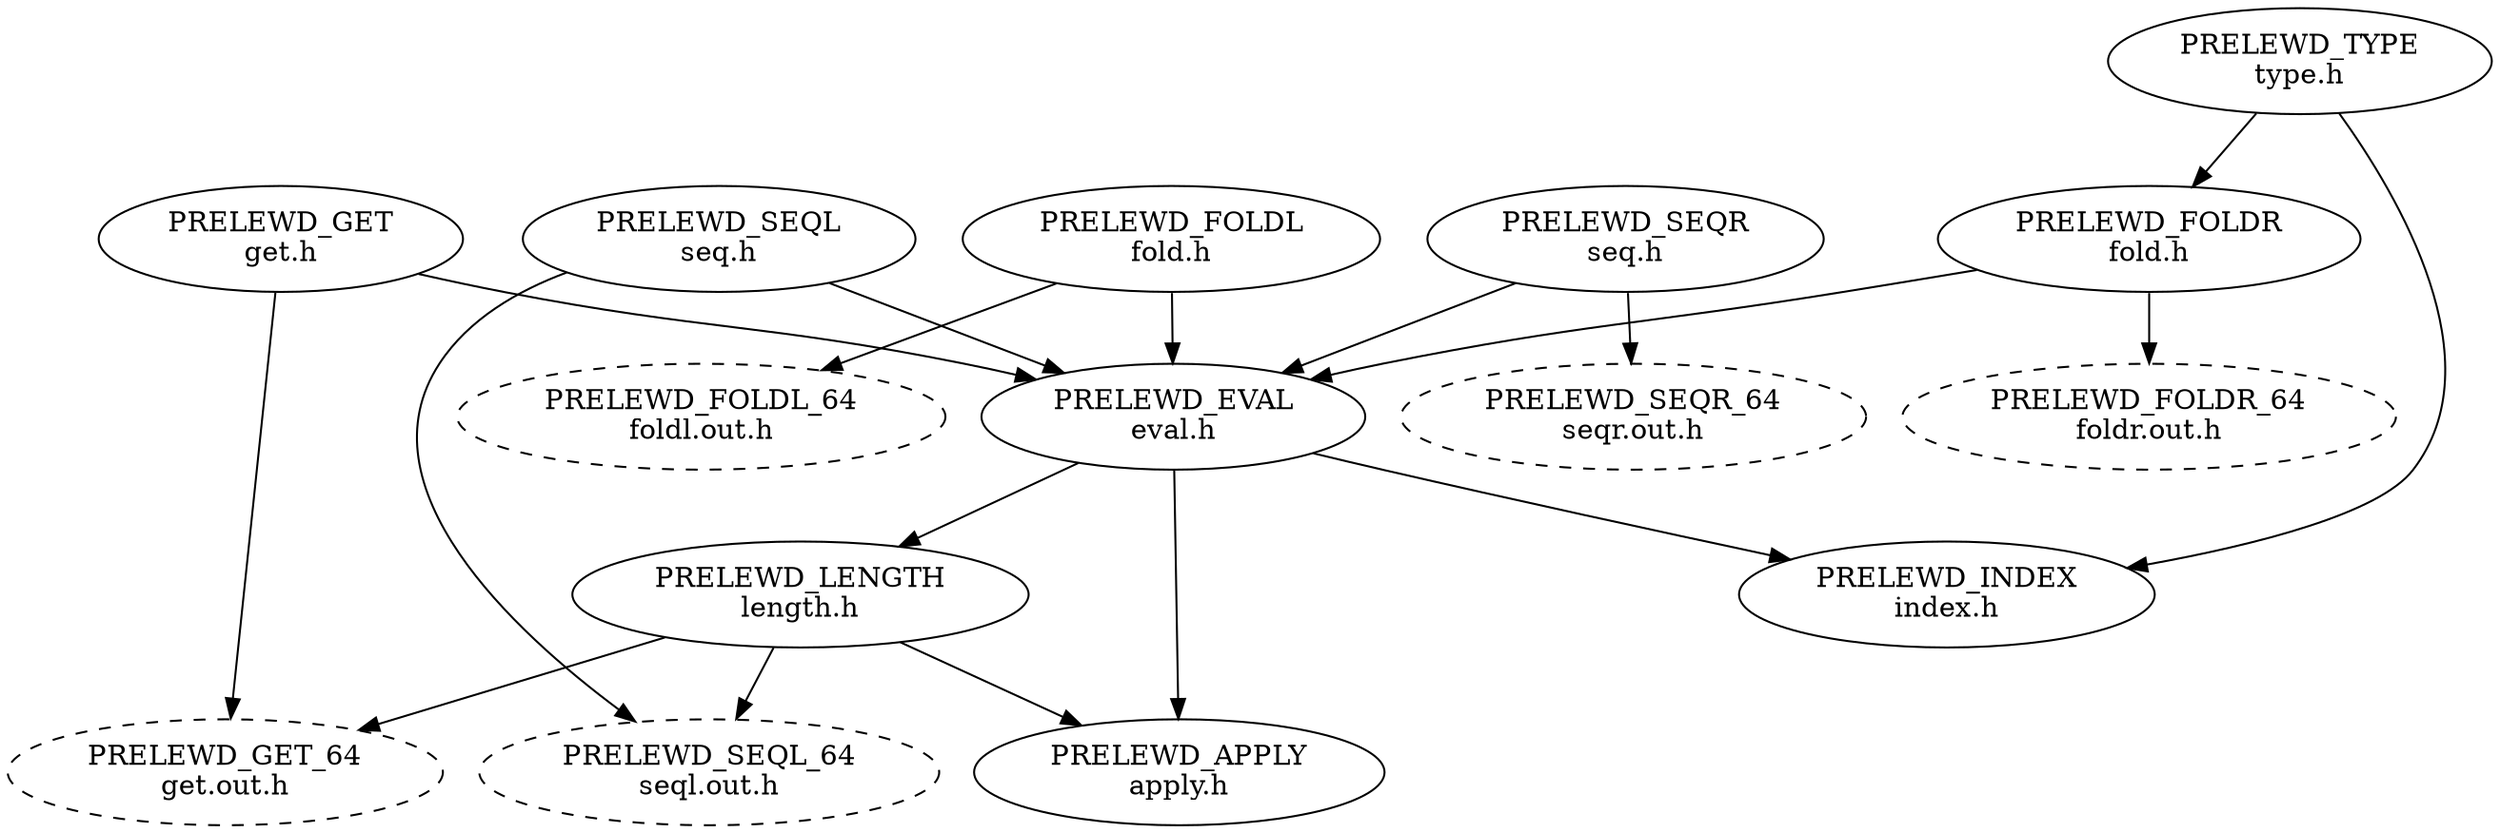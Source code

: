 digraph {
  node [style = solid]

  PRELEWD_TYPE [label = "\N\ntype.h"]
  PRELEWD_FOLDL [label = "\N\nfold.h"]
  PRELEWD_FOLDR [label = "\N\nfold.h"]
  PRELEWD_EVAL [label = "\N\neval.h"]
  PRELEWD_LENGTH [label = "\N\nlength.h"]
  PRELEWD_GET [label = "\N\nget.h"]
  PRELEWD_SEQL [label = "\N\nseq.h"]
  PRELEWD_SEQR [label = "\N\nseq.h"]
  PRELEWD_APPLY [label = "\N\napply.h"]
  PRELEWD_INDEX [label = "\N\nindex.h"]

  node [style = dashed]

  PRELEWD_FOLDL_64 [label = "\N\nfoldl.out.h"]
  PRELEWD_FOLDR_64 [label = "\N\nfoldr.out.h"]
  PRELEWD_GET_64 [label = "\N\nget.out.h"]
  PRELEWD_SEQL_64 [label = "\N\nseql.out.h"]
  PRELEWD_SEQR_64 [label = "\N\nseqr.out.h"]

  PRELEWD_TYPE -> PRELEWD_FOLDR
  PRELEWD_TYPE -> PRELEWD_INDEX

  PRELEWD_FOLDL -> PRELEWD_EVAL
  PRELEWD_FOLDL -> PRELEWD_FOLDL_64

  PRELEWD_FOLDR -> PRELEWD_EVAL
  PRELEWD_FOLDR -> PRELEWD_FOLDR_64

  PRELEWD_EVAL -> PRELEWD_LENGTH
  PRELEWD_EVAL -> PRELEWD_APPLY
  PRELEWD_EVAL -> PRELEWD_INDEX

  PRELEWD_LENGTH -> PRELEWD_APPLY
  PRELEWD_LENGTH -> PRELEWD_GET_64
  PRELEWD_LENGTH -> PRELEWD_SEQL_64

  PRELEWD_GET -> PRELEWD_EVAL
  PRELEWD_GET -> PRELEWD_GET_64

  PRELEWD_SEQL -> PRELEWD_EVAL
  PRELEWD_SEQL -> PRELEWD_SEQL_64

  PRELEWD_SEQR -> PRELEWD_EVAL
  PRELEWD_SEQR -> PRELEWD_SEQR_64
}
